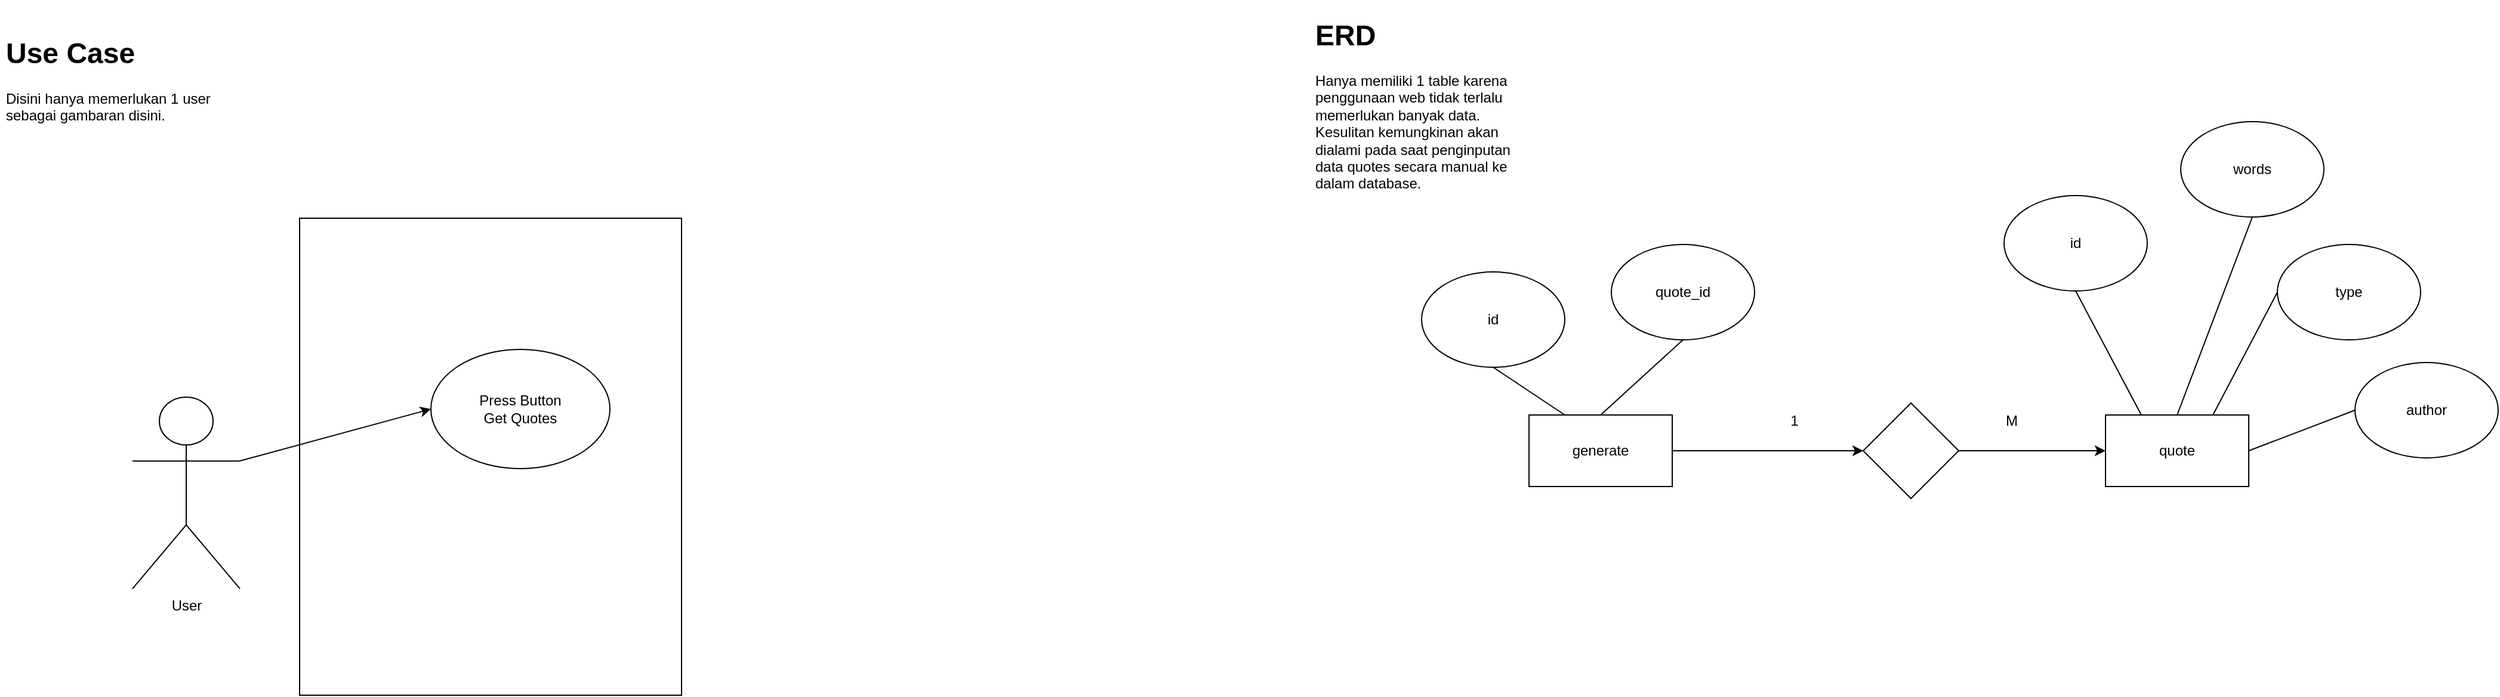 <mxfile>
    <diagram id="6U0uC_UIbe8sQJKvRU5W" name="Page-1">
        <mxGraphModel dx="830" dy="649" grid="0" gridSize="10" guides="1" tooltips="1" connect="1" arrows="1" fold="1" page="1" pageScale="1" pageWidth="1100" pageHeight="850" background="none" math="0" shadow="0">
            <root>
                <mxCell id="0"/>
                <mxCell id="1" parent="0"/>
                <mxCell id="2" value="" style="rounded=0;whiteSpace=wrap;html=1;" parent="1" vertex="1">
                    <mxGeometry x="320" y="210" width="320" height="400" as="geometry"/>
                </mxCell>
                <mxCell id="3" value="&lt;h1&gt;Use Case&lt;/h1&gt;&lt;div&gt;Disini hanya memerlukan 1 user sebagai gambaran disini.&lt;/div&gt;" style="text;html=1;strokeColor=none;fillColor=none;spacing=5;spacingTop=-20;whiteSpace=wrap;overflow=hidden;rounded=0;" parent="1" vertex="1">
                    <mxGeometry x="69" y="52" width="190" height="120" as="geometry"/>
                </mxCell>
                <mxCell id="4" value="User" style="shape=umlActor;verticalLabelPosition=bottom;verticalAlign=top;html=1;outlineConnect=0;" parent="1" vertex="1">
                    <mxGeometry x="180" y="360" width="90" height="160.72" as="geometry"/>
                </mxCell>
                <mxCell id="6" value="" style="endArrow=classic;html=1;exitX=1;exitY=0.333;exitDx=0;exitDy=0;exitPerimeter=0;entryX=0;entryY=0.5;entryDx=0;entryDy=0;" parent="1" source="4" target="7" edge="1">
                    <mxGeometry width="50" height="50" relative="1" as="geometry">
                        <mxPoint x="230" y="413.573" as="sourcePoint"/>
                        <mxPoint x="850" y="470" as="targetPoint"/>
                    </mxGeometry>
                </mxCell>
                <mxCell id="7" value="Press Button&lt;br&gt;Get Quotes" style="ellipse;whiteSpace=wrap;html=1;" parent="1" vertex="1">
                    <mxGeometry x="430" y="320" width="150" height="100" as="geometry"/>
                </mxCell>
                <mxCell id="8" value="quote" style="rounded=0;whiteSpace=wrap;html=1;" parent="1" vertex="1">
                    <mxGeometry x="1833" y="375" width="120" height="60" as="geometry"/>
                </mxCell>
                <mxCell id="9" value="&lt;h1&gt;ERD&lt;/h1&gt;&lt;div&gt;Hanya memiliki 1 table karena penggunaan web tidak terlalu memerlukan banyak data. Kesulitan kemungkinan akan dialami pada saat penginputan data quotes secara manual ke dalam database.&lt;/div&gt;" style="text;html=1;strokeColor=none;fillColor=none;spacing=5;spacingTop=-20;whiteSpace=wrap;overflow=hidden;rounded=0;" parent="1" vertex="1">
                    <mxGeometry x="1166" y="37" width="190" height="158" as="geometry"/>
                </mxCell>
                <mxCell id="10" value="id" style="ellipse;whiteSpace=wrap;html=1;" parent="1" vertex="1">
                    <mxGeometry x="1748" y="191" width="120" height="80" as="geometry"/>
                </mxCell>
                <mxCell id="11" value="words" style="ellipse;whiteSpace=wrap;html=1;" parent="1" vertex="1">
                    <mxGeometry x="1896" y="129" width="120" height="80" as="geometry"/>
                </mxCell>
                <mxCell id="12" value="type" style="ellipse;whiteSpace=wrap;html=1;" parent="1" vertex="1">
                    <mxGeometry x="1977" y="232" width="120" height="80" as="geometry"/>
                </mxCell>
                <mxCell id="13" value="author" style="ellipse;whiteSpace=wrap;html=1;" parent="1" vertex="1">
                    <mxGeometry x="2042" y="331" width="120" height="80" as="geometry"/>
                </mxCell>
                <mxCell id="20" value="" style="endArrow=none;html=1;entryX=0.5;entryY=1;entryDx=0;entryDy=0;exitX=0.25;exitY=0;exitDx=0;exitDy=0;" parent="1" source="8" target="10" edge="1">
                    <mxGeometry width="50" height="50" relative="1" as="geometry">
                        <mxPoint x="1778" y="317" as="sourcePoint"/>
                        <mxPoint x="1828" y="267" as="targetPoint"/>
                    </mxGeometry>
                </mxCell>
                <mxCell id="21" value="" style="endArrow=none;html=1;entryX=0.5;entryY=1;entryDx=0;entryDy=0;exitX=0.5;exitY=0;exitDx=0;exitDy=0;" parent="1" source="8" target="11" edge="1">
                    <mxGeometry width="50" height="50" relative="1" as="geometry">
                        <mxPoint x="1882" y="320" as="sourcePoint"/>
                        <mxPoint x="1932" y="270" as="targetPoint"/>
                    </mxGeometry>
                </mxCell>
                <mxCell id="22" value="" style="endArrow=none;html=1;entryX=0;entryY=0.5;entryDx=0;entryDy=0;exitX=0.75;exitY=0;exitDx=0;exitDy=0;" parent="1" source="8" target="12" edge="1">
                    <mxGeometry width="50" height="50" relative="1" as="geometry">
                        <mxPoint x="1953" y="363" as="sourcePoint"/>
                        <mxPoint x="2003" y="313" as="targetPoint"/>
                    </mxGeometry>
                </mxCell>
                <mxCell id="23" value="" style="endArrow=none;html=1;entryX=0;entryY=0.5;entryDx=0;entryDy=0;exitX=1;exitY=0.5;exitDx=0;exitDy=0;" parent="1" source="8" target="13" edge="1">
                    <mxGeometry width="50" height="50" relative="1" as="geometry">
                        <mxPoint x="1969" y="466" as="sourcePoint"/>
                        <mxPoint x="2019" y="416" as="targetPoint"/>
                    </mxGeometry>
                </mxCell>
                <mxCell id="24" value="generate" style="rounded=0;whiteSpace=wrap;html=1;" vertex="1" parent="1">
                    <mxGeometry x="1350" y="375" width="120" height="60" as="geometry"/>
                </mxCell>
                <mxCell id="25" value="id" style="ellipse;whiteSpace=wrap;html=1;" vertex="1" parent="1">
                    <mxGeometry x="1260" y="255" width="120" height="80" as="geometry"/>
                </mxCell>
                <mxCell id="26" value="quote_id" style="ellipse;whiteSpace=wrap;html=1;" vertex="1" parent="1">
                    <mxGeometry x="1419" y="232" width="120" height="80" as="geometry"/>
                </mxCell>
                <mxCell id="29" value="" style="endArrow=none;html=1;entryX=0.5;entryY=1;entryDx=0;entryDy=0;exitX=0.25;exitY=0;exitDx=0;exitDy=0;" edge="1" parent="1" source="24" target="25">
                    <mxGeometry width="50" height="50" relative="1" as="geometry">
                        <mxPoint x="1301" y="420" as="sourcePoint"/>
                        <mxPoint x="1351" y="370" as="targetPoint"/>
                    </mxGeometry>
                </mxCell>
                <mxCell id="30" value="" style="endArrow=none;html=1;entryX=0.5;entryY=1;entryDx=0;entryDy=0;exitX=0.5;exitY=0;exitDx=0;exitDy=0;" edge="1" parent="1" source="24" target="26">
                    <mxGeometry width="50" height="50" relative="1" as="geometry">
                        <mxPoint x="1405" y="423" as="sourcePoint"/>
                        <mxPoint x="1455" y="373" as="targetPoint"/>
                    </mxGeometry>
                </mxCell>
                <mxCell id="33" value="" style="endArrow=classic;html=1;exitX=1;exitY=0.5;exitDx=0;exitDy=0;entryX=0;entryY=0.5;entryDx=0;entryDy=0;" edge="1" parent="1" source="24" target="34">
                    <mxGeometry width="50" height="50" relative="1" as="geometry">
                        <mxPoint x="1532" y="436" as="sourcePoint"/>
                        <mxPoint x="1582" y="386" as="targetPoint"/>
                    </mxGeometry>
                </mxCell>
                <mxCell id="35" style="edgeStyle=none;html=1;exitX=1;exitY=0.5;exitDx=0;exitDy=0;entryX=0;entryY=0.5;entryDx=0;entryDy=0;" edge="1" parent="1" source="34" target="8">
                    <mxGeometry relative="1" as="geometry"/>
                </mxCell>
                <mxCell id="34" value="" style="rhombus;whiteSpace=wrap;html=1;" vertex="1" parent="1">
                    <mxGeometry x="1630" y="365" width="80" height="80" as="geometry"/>
                </mxCell>
                <mxCell id="36" value="1" style="text;html=1;align=center;verticalAlign=middle;resizable=0;points=[];autosize=1;strokeColor=none;fillColor=none;" vertex="1" parent="1">
                    <mxGeometry x="1563" y="371" width="17" height="18" as="geometry"/>
                </mxCell>
                <mxCell id="37" value="M" style="text;html=1;align=center;verticalAlign=middle;resizable=0;points=[];autosize=1;strokeColor=none;fillColor=none;" vertex="1" parent="1">
                    <mxGeometry x="1744" y="371" width="20" height="18" as="geometry"/>
                </mxCell>
            </root>
        </mxGraphModel>
    </diagram>
</mxfile>